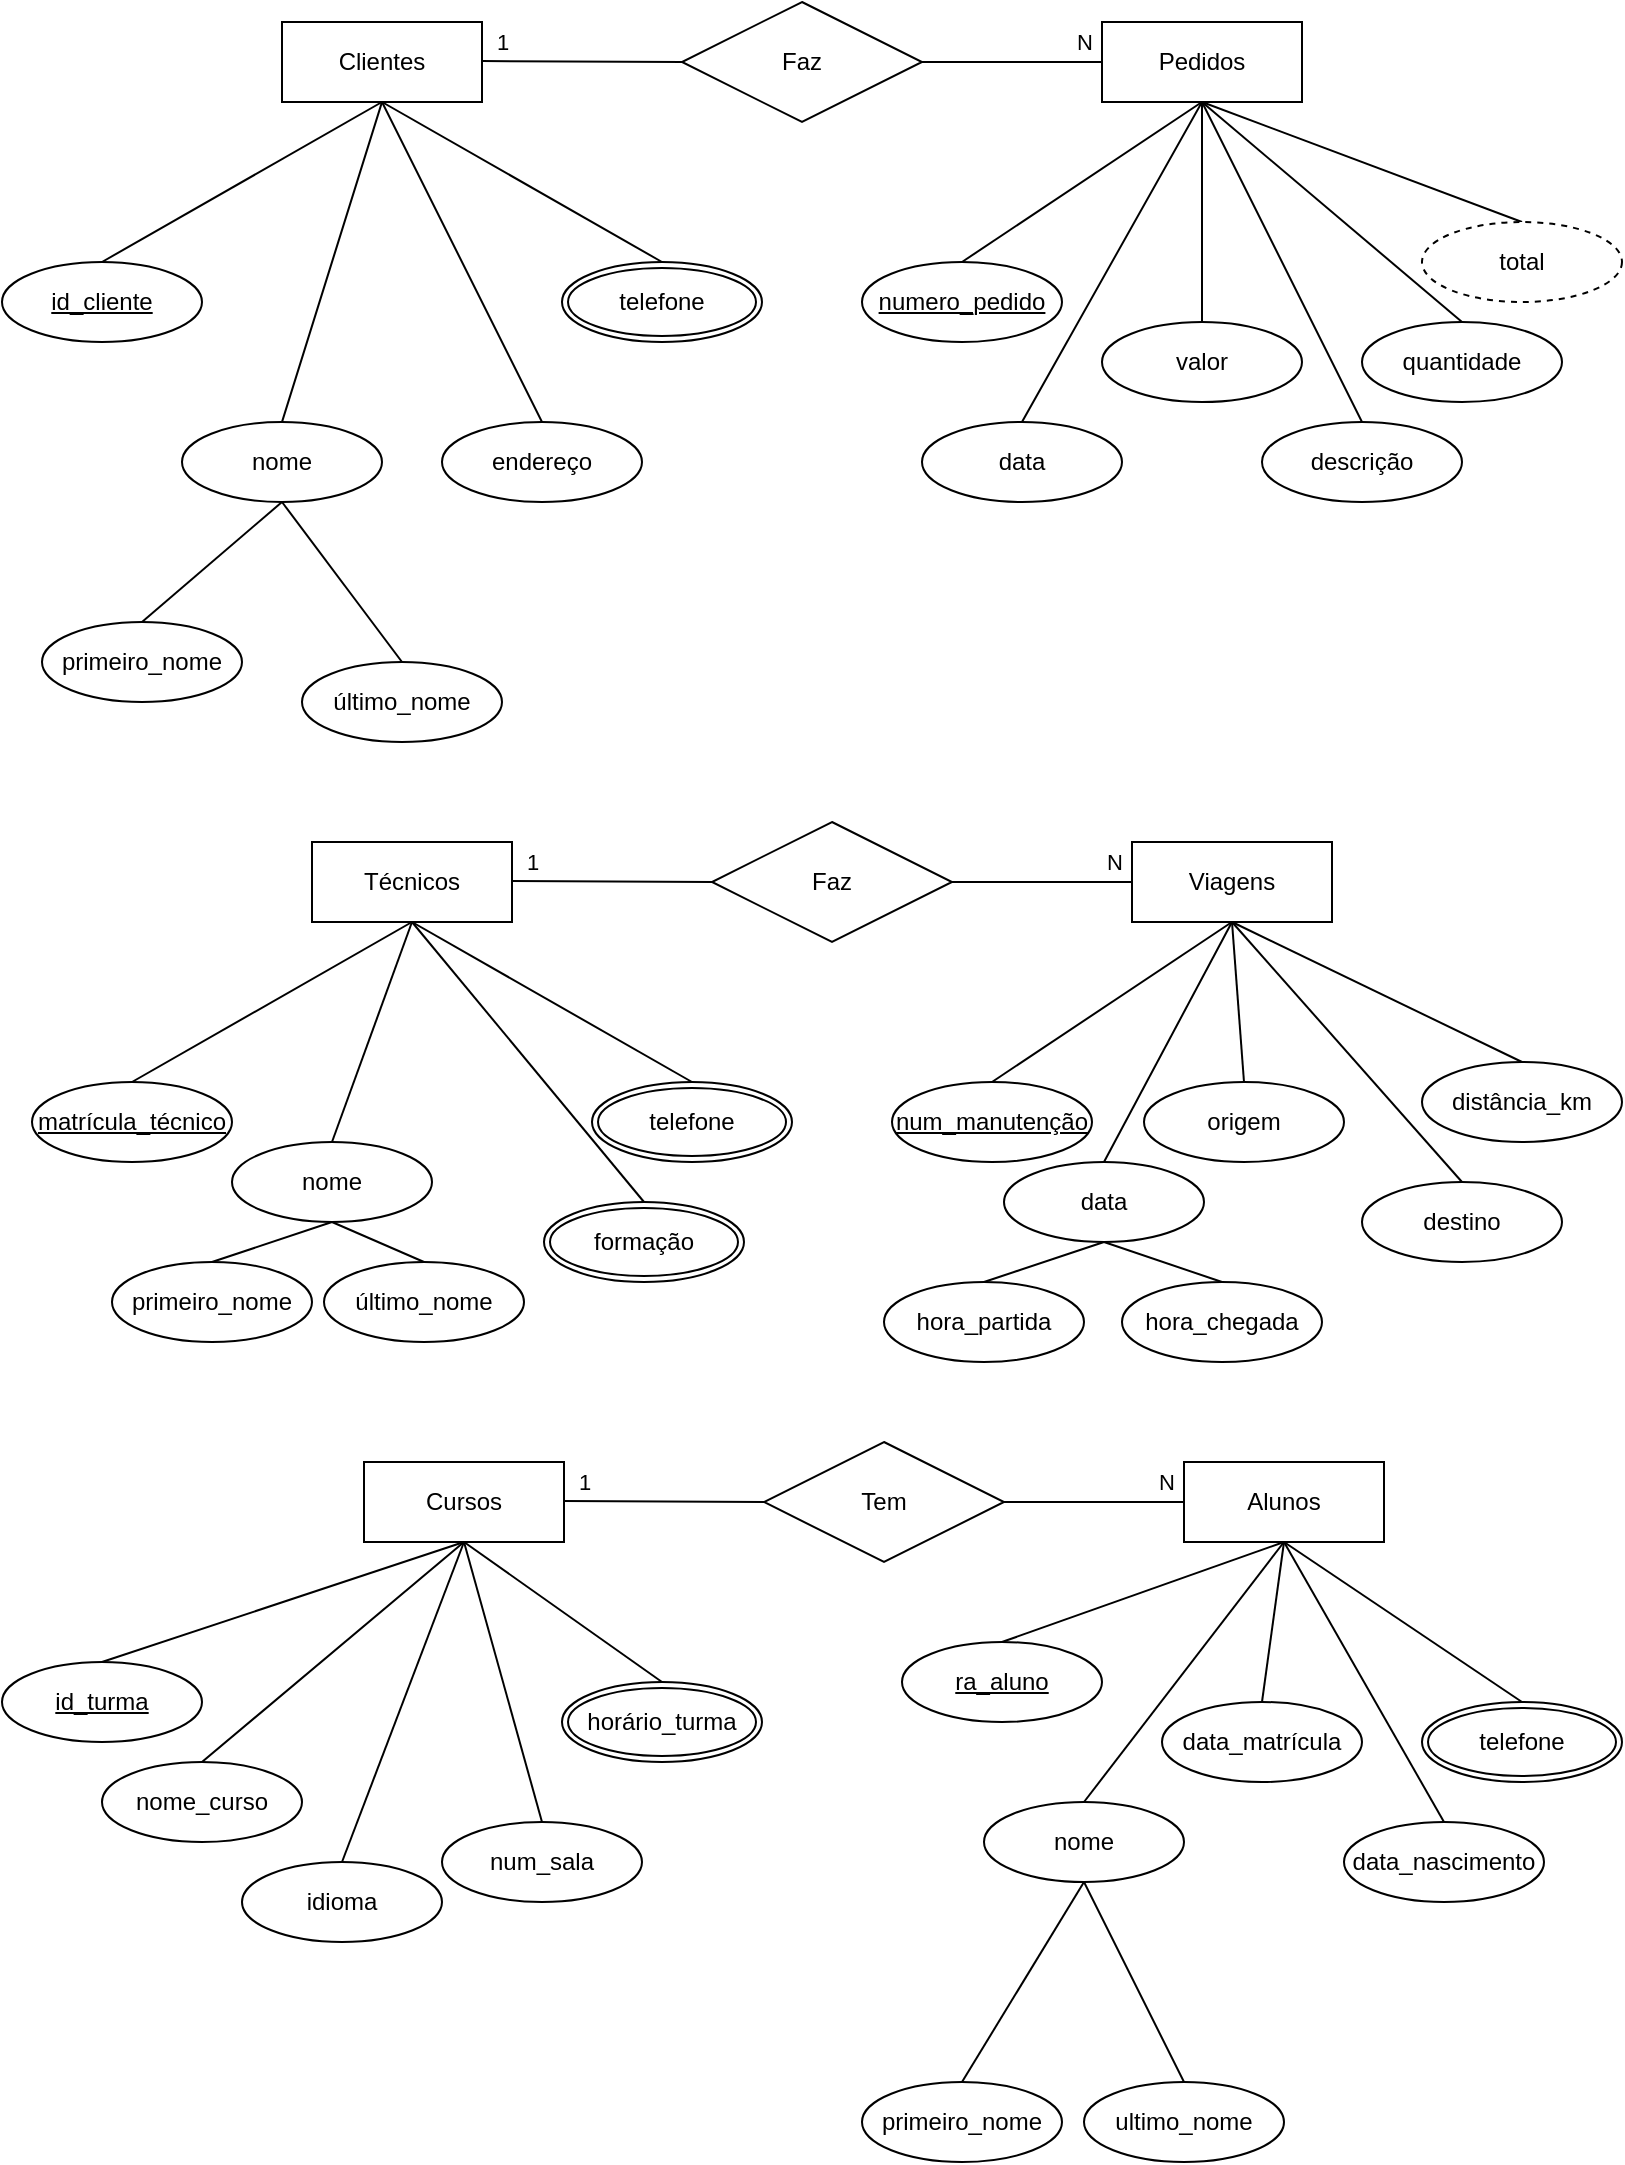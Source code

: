 <mxfile version="20.0.1" type="device"><diagram id="NiVf6t7fbQGXSbj0ummo" name="Page-1"><mxGraphModel dx="1108" dy="520" grid="1" gridSize="10" guides="1" tooltips="1" connect="1" arrows="1" fold="1" page="1" pageScale="1" pageWidth="827" pageHeight="1169" math="0" shadow="0"><root><mxCell id="0"/><mxCell id="1" parent="0"/><mxCell id="gO-bUASpNHKZjP7Zzicc-1" value="Pedidos" style="whiteSpace=wrap;html=1;align=center;" vertex="1" parent="1"><mxGeometry x="559" y="80" width="100" height="40" as="geometry"/></mxCell><mxCell id="gO-bUASpNHKZjP7Zzicc-2" value="Clientes" style="whiteSpace=wrap;html=1;align=center;" vertex="1" parent="1"><mxGeometry x="149" y="80" width="100" height="40" as="geometry"/></mxCell><mxCell id="gO-bUASpNHKZjP7Zzicc-3" value="id_cliente" style="ellipse;whiteSpace=wrap;html=1;align=center;fontStyle=4;" vertex="1" parent="1"><mxGeometry x="9" y="200" width="100" height="40" as="geometry"/></mxCell><mxCell id="gO-bUASpNHKZjP7Zzicc-5" value="endereço" style="ellipse;whiteSpace=wrap;html=1;align=center;" vertex="1" parent="1"><mxGeometry x="229" y="280" width="100" height="40" as="geometry"/></mxCell><mxCell id="gO-bUASpNHKZjP7Zzicc-6" value="nome" style="ellipse;whiteSpace=wrap;html=1;align=center;" vertex="1" parent="1"><mxGeometry x="99" y="280" width="100" height="40" as="geometry"/></mxCell><mxCell id="gO-bUASpNHKZjP7Zzicc-7" value="descrição" style="ellipse;whiteSpace=wrap;html=1;align=center;" vertex="1" parent="1"><mxGeometry x="639" y="280" width="100" height="40" as="geometry"/></mxCell><mxCell id="gO-bUASpNHKZjP7Zzicc-8" value="valor" style="ellipse;whiteSpace=wrap;html=1;align=center;" vertex="1" parent="1"><mxGeometry x="559" y="230" width="100" height="40" as="geometry"/></mxCell><mxCell id="gO-bUASpNHKZjP7Zzicc-9" value="data" style="ellipse;whiteSpace=wrap;html=1;align=center;" vertex="1" parent="1"><mxGeometry x="469" y="280" width="100" height="40" as="geometry"/></mxCell><mxCell id="gO-bUASpNHKZjP7Zzicc-10" value="numero_pedido" style="ellipse;whiteSpace=wrap;html=1;align=center;fontStyle=4;" vertex="1" parent="1"><mxGeometry x="439" y="200" width="100" height="40" as="geometry"/></mxCell><mxCell id="gO-bUASpNHKZjP7Zzicc-11" value="" style="endArrow=none;html=1;rounded=0;exitX=0.5;exitY=1;exitDx=0;exitDy=0;entryX=0.5;entryY=0;entryDx=0;entryDy=0;" edge="1" parent="1" source="gO-bUASpNHKZjP7Zzicc-2" target="gO-bUASpNHKZjP7Zzicc-27"><mxGeometry relative="1" as="geometry"><mxPoint x="219" y="190" as="sourcePoint"/><mxPoint x="349" y="180" as="targetPoint"/></mxGeometry></mxCell><mxCell id="gO-bUASpNHKZjP7Zzicc-12" value="" style="endArrow=none;html=1;rounded=0;entryX=0.5;entryY=0;entryDx=0;entryDy=0;exitX=0.5;exitY=1;exitDx=0;exitDy=0;" edge="1" parent="1" source="gO-bUASpNHKZjP7Zzicc-2" target="gO-bUASpNHKZjP7Zzicc-5"><mxGeometry relative="1" as="geometry"><mxPoint x="159" y="140" as="sourcePoint"/><mxPoint x="349" y="210" as="targetPoint"/></mxGeometry></mxCell><mxCell id="gO-bUASpNHKZjP7Zzicc-13" value="" style="endArrow=none;html=1;rounded=0;entryX=0.5;entryY=0;entryDx=0;entryDy=0;exitX=0.5;exitY=1;exitDx=0;exitDy=0;" edge="1" parent="1" source="gO-bUASpNHKZjP7Zzicc-2" target="gO-bUASpNHKZjP7Zzicc-6"><mxGeometry relative="1" as="geometry"><mxPoint x="169" y="150" as="sourcePoint"/><mxPoint x="309" y="290" as="targetPoint"/></mxGeometry></mxCell><mxCell id="gO-bUASpNHKZjP7Zzicc-14" value="" style="endArrow=none;html=1;rounded=0;entryX=0.5;entryY=0;entryDx=0;entryDy=0;" edge="1" parent="1" target="gO-bUASpNHKZjP7Zzicc-3"><mxGeometry relative="1" as="geometry"><mxPoint x="199" y="120" as="sourcePoint"/><mxPoint x="159" y="290" as="targetPoint"/></mxGeometry></mxCell><mxCell id="gO-bUASpNHKZjP7Zzicc-15" value="" style="endArrow=none;html=1;rounded=0;exitX=0.5;exitY=1;exitDx=0;exitDy=0;entryX=0.5;entryY=0;entryDx=0;entryDy=0;" edge="1" parent="1" source="gO-bUASpNHKZjP7Zzicc-1" target="gO-bUASpNHKZjP7Zzicc-7"><mxGeometry relative="1" as="geometry"><mxPoint x="609" y="130" as="sourcePoint"/><mxPoint x="729" y="140" as="targetPoint"/></mxGeometry></mxCell><mxCell id="gO-bUASpNHKZjP7Zzicc-16" value="" style="endArrow=none;html=1;rounded=0;entryX=0.5;entryY=0;entryDx=0;entryDy=0;exitX=0.5;exitY=1;exitDx=0;exitDy=0;" edge="1" parent="1" source="gO-bUASpNHKZjP7Zzicc-1" target="gO-bUASpNHKZjP7Zzicc-8"><mxGeometry relative="1" as="geometry"><mxPoint x="609" y="130" as="sourcePoint"/><mxPoint x="709" y="290" as="targetPoint"/></mxGeometry></mxCell><mxCell id="gO-bUASpNHKZjP7Zzicc-17" value="" style="endArrow=none;html=1;rounded=0;exitX=0.5;exitY=1;exitDx=0;exitDy=0;entryX=0.5;entryY=0;entryDx=0;entryDy=0;" edge="1" parent="1" source="gO-bUASpNHKZjP7Zzicc-1" target="gO-bUASpNHKZjP7Zzicc-9"><mxGeometry relative="1" as="geometry"><mxPoint x="609" y="130" as="sourcePoint"/><mxPoint x="559" y="290" as="targetPoint"/></mxGeometry></mxCell><mxCell id="gO-bUASpNHKZjP7Zzicc-18" value="" style="endArrow=none;html=1;rounded=0;entryX=0.5;entryY=0;entryDx=0;entryDy=0;exitX=0.5;exitY=1;exitDx=0;exitDy=0;" edge="1" parent="1" source="gO-bUASpNHKZjP7Zzicc-1" target="gO-bUASpNHKZjP7Zzicc-10"><mxGeometry relative="1" as="geometry"><mxPoint x="609" y="130" as="sourcePoint"/><mxPoint x="469" y="210" as="targetPoint"/></mxGeometry></mxCell><mxCell id="gO-bUASpNHKZjP7Zzicc-20" value="Faz" style="shape=rhombus;perimeter=rhombusPerimeter;whiteSpace=wrap;html=1;align=center;" vertex="1" parent="1"><mxGeometry x="349" y="70" width="120" height="60" as="geometry"/></mxCell><mxCell id="gO-bUASpNHKZjP7Zzicc-21" value="" style="endArrow=none;html=1;rounded=0;entryX=0;entryY=0.5;entryDx=0;entryDy=0;" edge="1" parent="1" target="gO-bUASpNHKZjP7Zzicc-20"><mxGeometry relative="1" as="geometry"><mxPoint x="249" y="99.5" as="sourcePoint"/><mxPoint x="409" y="99.5" as="targetPoint"/></mxGeometry></mxCell><mxCell id="gO-bUASpNHKZjP7Zzicc-32" value="1" style="edgeLabel;html=1;align=center;verticalAlign=middle;resizable=0;points=[];" vertex="1" connectable="0" parent="gO-bUASpNHKZjP7Zzicc-21"><mxGeometry x="0.24" y="3" relative="1" as="geometry"><mxPoint x="-52" y="-7" as="offset"/></mxGeometry></mxCell><mxCell id="gO-bUASpNHKZjP7Zzicc-22" value="N" style="endArrow=none;html=1;rounded=0;entryX=0;entryY=0.5;entryDx=0;entryDy=0;exitX=1;exitY=0.5;exitDx=0;exitDy=0;" edge="1" parent="1" source="gO-bUASpNHKZjP7Zzicc-20" target="gO-bUASpNHKZjP7Zzicc-1"><mxGeometry x="0.8" y="10" relative="1" as="geometry"><mxPoint x="479" y="130" as="sourcePoint"/><mxPoint x="509" y="130" as="targetPoint"/><mxPoint as="offset"/></mxGeometry></mxCell><mxCell id="gO-bUASpNHKZjP7Zzicc-23" value="primeiro_nome" style="ellipse;whiteSpace=wrap;html=1;align=center;" vertex="1" parent="1"><mxGeometry x="29" y="380" width="100" height="40" as="geometry"/></mxCell><mxCell id="gO-bUASpNHKZjP7Zzicc-24" value="último_nome" style="ellipse;whiteSpace=wrap;html=1;align=center;" vertex="1" parent="1"><mxGeometry x="159" y="400" width="100" height="40" as="geometry"/></mxCell><mxCell id="gO-bUASpNHKZjP7Zzicc-25" value="" style="endArrow=none;html=1;rounded=0;entryX=0.5;entryY=0;entryDx=0;entryDy=0;exitX=0.5;exitY=1;exitDx=0;exitDy=0;" edge="1" parent="1" source="gO-bUASpNHKZjP7Zzicc-6" target="gO-bUASpNHKZjP7Zzicc-23"><mxGeometry relative="1" as="geometry"><mxPoint x="169" y="350" as="sourcePoint"/><mxPoint x="99" y="480" as="targetPoint"/></mxGeometry></mxCell><mxCell id="gO-bUASpNHKZjP7Zzicc-26" value="" style="endArrow=none;html=1;rounded=0;entryX=0.5;entryY=0;entryDx=0;entryDy=0;exitX=0.5;exitY=1;exitDx=0;exitDy=0;" edge="1" parent="1" source="gO-bUASpNHKZjP7Zzicc-6" target="gO-bUASpNHKZjP7Zzicc-24"><mxGeometry relative="1" as="geometry"><mxPoint x="159" y="330" as="sourcePoint"/><mxPoint x="89" y="390" as="targetPoint"/></mxGeometry></mxCell><mxCell id="gO-bUASpNHKZjP7Zzicc-27" value="telefone" style="ellipse;shape=doubleEllipse;margin=3;whiteSpace=wrap;html=1;align=center;" vertex="1" parent="1"><mxGeometry x="289" y="200" width="100" height="40" as="geometry"/></mxCell><mxCell id="gO-bUASpNHKZjP7Zzicc-28" value="quantidade" style="ellipse;whiteSpace=wrap;html=1;align=center;" vertex="1" parent="1"><mxGeometry x="689" y="230" width="100" height="40" as="geometry"/></mxCell><mxCell id="gO-bUASpNHKZjP7Zzicc-29" value="" style="endArrow=none;html=1;rounded=0;exitX=0.5;exitY=1;exitDx=0;exitDy=0;entryX=0.5;entryY=0;entryDx=0;entryDy=0;" edge="1" parent="1" target="gO-bUASpNHKZjP7Zzicc-28" source="gO-bUASpNHKZjP7Zzicc-1"><mxGeometry relative="1" as="geometry"><mxPoint x="659" y="70" as="sourcePoint"/><mxPoint x="779" y="90" as="targetPoint"/></mxGeometry></mxCell><mxCell id="gO-bUASpNHKZjP7Zzicc-30" value="" style="endArrow=none;html=1;rounded=0;exitX=0.5;exitY=1;exitDx=0;exitDy=0;entryX=0.5;entryY=0;entryDx=0;entryDy=0;" edge="1" parent="1" source="gO-bUASpNHKZjP7Zzicc-1" target="gO-bUASpNHKZjP7Zzicc-31"><mxGeometry relative="1" as="geometry"><mxPoint x="659" y="100" as="sourcePoint"/><mxPoint x="819" y="180" as="targetPoint"/></mxGeometry></mxCell><mxCell id="gO-bUASpNHKZjP7Zzicc-31" value="total" style="ellipse;whiteSpace=wrap;html=1;align=center;dashed=1;" vertex="1" parent="1"><mxGeometry x="719" y="180" width="100" height="40" as="geometry"/></mxCell><mxCell id="gO-bUASpNHKZjP7Zzicc-33" value="Viagens" style="whiteSpace=wrap;html=1;align=center;" vertex="1" parent="1"><mxGeometry x="574" y="490" width="100" height="40" as="geometry"/></mxCell><mxCell id="gO-bUASpNHKZjP7Zzicc-34" value="Técnicos" style="whiteSpace=wrap;html=1;align=center;" vertex="1" parent="1"><mxGeometry x="164" y="490" width="100" height="40" as="geometry"/></mxCell><mxCell id="gO-bUASpNHKZjP7Zzicc-35" value="matrícula_técnico" style="ellipse;whiteSpace=wrap;html=1;align=center;fontStyle=4;" vertex="1" parent="1"><mxGeometry x="24" y="610" width="100" height="40" as="geometry"/></mxCell><mxCell id="gO-bUASpNHKZjP7Zzicc-37" value="nome" style="ellipse;whiteSpace=wrap;html=1;align=center;" vertex="1" parent="1"><mxGeometry x="124" y="640" width="100" height="40" as="geometry"/></mxCell><mxCell id="gO-bUASpNHKZjP7Zzicc-38" value="destino" style="ellipse;whiteSpace=wrap;html=1;align=center;" vertex="1" parent="1"><mxGeometry x="689" y="660" width="100" height="40" as="geometry"/></mxCell><mxCell id="gO-bUASpNHKZjP7Zzicc-39" value="origem" style="ellipse;whiteSpace=wrap;html=1;align=center;" vertex="1" parent="1"><mxGeometry x="580" y="610" width="100" height="40" as="geometry"/></mxCell><mxCell id="gO-bUASpNHKZjP7Zzicc-40" value="data" style="ellipse;whiteSpace=wrap;html=1;align=center;" vertex="1" parent="1"><mxGeometry x="510" y="650" width="100" height="40" as="geometry"/></mxCell><mxCell id="gO-bUASpNHKZjP7Zzicc-41" value="num_manutenção" style="ellipse;whiteSpace=wrap;html=1;align=center;fontStyle=4;" vertex="1" parent="1"><mxGeometry x="454" y="610" width="100" height="40" as="geometry"/></mxCell><mxCell id="gO-bUASpNHKZjP7Zzicc-42" value="" style="endArrow=none;html=1;rounded=0;exitX=0.5;exitY=1;exitDx=0;exitDy=0;entryX=0.5;entryY=0;entryDx=0;entryDy=0;" edge="1" parent="1" source="gO-bUASpNHKZjP7Zzicc-34" target="gO-bUASpNHKZjP7Zzicc-58"><mxGeometry relative="1" as="geometry"><mxPoint x="234" y="600" as="sourcePoint"/><mxPoint x="364" y="590" as="targetPoint"/></mxGeometry></mxCell><mxCell id="gO-bUASpNHKZjP7Zzicc-43" value="" style="endArrow=none;html=1;rounded=0;exitX=0.5;exitY=1;exitDx=0;exitDy=0;entryX=0.5;entryY=0;entryDx=0;entryDy=0;" edge="1" parent="1" source="gO-bUASpNHKZjP7Zzicc-34" target="gO-bUASpNHKZjP7Zzicc-63"><mxGeometry relative="1" as="geometry"><mxPoint x="174" y="550" as="sourcePoint"/><mxPoint x="315" y="680" as="targetPoint"/></mxGeometry></mxCell><mxCell id="gO-bUASpNHKZjP7Zzicc-44" value="" style="endArrow=none;html=1;rounded=0;entryX=0.5;entryY=0;entryDx=0;entryDy=0;exitX=0.5;exitY=1;exitDx=0;exitDy=0;" edge="1" parent="1" source="gO-bUASpNHKZjP7Zzicc-34" target="gO-bUASpNHKZjP7Zzicc-37"><mxGeometry relative="1" as="geometry"><mxPoint x="184" y="560" as="sourcePoint"/><mxPoint x="324" y="700" as="targetPoint"/></mxGeometry></mxCell><mxCell id="gO-bUASpNHKZjP7Zzicc-45" value="" style="endArrow=none;html=1;rounded=0;entryX=0.5;entryY=0;entryDx=0;entryDy=0;" edge="1" parent="1" target="gO-bUASpNHKZjP7Zzicc-35"><mxGeometry relative="1" as="geometry"><mxPoint x="214" y="530" as="sourcePoint"/><mxPoint x="174" y="700" as="targetPoint"/></mxGeometry></mxCell><mxCell id="gO-bUASpNHKZjP7Zzicc-46" value="" style="endArrow=none;html=1;rounded=0;exitX=0.5;exitY=1;exitDx=0;exitDy=0;entryX=0.5;entryY=0;entryDx=0;entryDy=0;" edge="1" parent="1" source="gO-bUASpNHKZjP7Zzicc-33" target="gO-bUASpNHKZjP7Zzicc-38"><mxGeometry relative="1" as="geometry"><mxPoint x="624" y="540" as="sourcePoint"/><mxPoint x="744" y="550" as="targetPoint"/></mxGeometry></mxCell><mxCell id="gO-bUASpNHKZjP7Zzicc-47" value="" style="endArrow=none;html=1;rounded=0;entryX=0.5;entryY=0;entryDx=0;entryDy=0;exitX=0.5;exitY=1;exitDx=0;exitDy=0;" edge="1" parent="1" source="gO-bUASpNHKZjP7Zzicc-33" target="gO-bUASpNHKZjP7Zzicc-39"><mxGeometry relative="1" as="geometry"><mxPoint x="624" y="540" as="sourcePoint"/><mxPoint x="724" y="700" as="targetPoint"/></mxGeometry></mxCell><mxCell id="gO-bUASpNHKZjP7Zzicc-48" value="" style="endArrow=none;html=1;rounded=0;exitX=0.5;exitY=1;exitDx=0;exitDy=0;entryX=0.5;entryY=0;entryDx=0;entryDy=0;" edge="1" parent="1" source="gO-bUASpNHKZjP7Zzicc-33" target="gO-bUASpNHKZjP7Zzicc-40"><mxGeometry relative="1" as="geometry"><mxPoint x="624" y="540" as="sourcePoint"/><mxPoint x="574" y="700" as="targetPoint"/></mxGeometry></mxCell><mxCell id="gO-bUASpNHKZjP7Zzicc-49" value="" style="endArrow=none;html=1;rounded=0;entryX=0.5;entryY=0;entryDx=0;entryDy=0;exitX=0.5;exitY=1;exitDx=0;exitDy=0;" edge="1" parent="1" source="gO-bUASpNHKZjP7Zzicc-33" target="gO-bUASpNHKZjP7Zzicc-41"><mxGeometry relative="1" as="geometry"><mxPoint x="624" y="540" as="sourcePoint"/><mxPoint x="484" y="620" as="targetPoint"/></mxGeometry></mxCell><mxCell id="gO-bUASpNHKZjP7Zzicc-50" value="Faz" style="shape=rhombus;perimeter=rhombusPerimeter;whiteSpace=wrap;html=1;align=center;" vertex="1" parent="1"><mxGeometry x="364" y="480" width="120" height="60" as="geometry"/></mxCell><mxCell id="gO-bUASpNHKZjP7Zzicc-51" value="" style="endArrow=none;html=1;rounded=0;entryX=0;entryY=0.5;entryDx=0;entryDy=0;" edge="1" parent="1" target="gO-bUASpNHKZjP7Zzicc-50"><mxGeometry relative="1" as="geometry"><mxPoint x="264" y="509.5" as="sourcePoint"/><mxPoint x="424" y="509.5" as="targetPoint"/></mxGeometry></mxCell><mxCell id="gO-bUASpNHKZjP7Zzicc-52" value="1" style="edgeLabel;html=1;align=center;verticalAlign=middle;resizable=0;points=[];" vertex="1" connectable="0" parent="gO-bUASpNHKZjP7Zzicc-51"><mxGeometry x="0.24" y="3" relative="1" as="geometry"><mxPoint x="-52" y="-7" as="offset"/></mxGeometry></mxCell><mxCell id="gO-bUASpNHKZjP7Zzicc-53" value="N" style="endArrow=none;html=1;rounded=0;entryX=0;entryY=0.5;entryDx=0;entryDy=0;exitX=1;exitY=0.5;exitDx=0;exitDy=0;" edge="1" parent="1" source="gO-bUASpNHKZjP7Zzicc-50" target="gO-bUASpNHKZjP7Zzicc-33"><mxGeometry x="0.8" y="10" relative="1" as="geometry"><mxPoint x="494" y="540" as="sourcePoint"/><mxPoint x="524" y="540" as="targetPoint"/><mxPoint as="offset"/></mxGeometry></mxCell><mxCell id="gO-bUASpNHKZjP7Zzicc-54" value="primeiro_nome" style="ellipse;whiteSpace=wrap;html=1;align=center;" vertex="1" parent="1"><mxGeometry x="64" y="700" width="100" height="40" as="geometry"/></mxCell><mxCell id="gO-bUASpNHKZjP7Zzicc-55" value="último_nome" style="ellipse;whiteSpace=wrap;html=1;align=center;" vertex="1" parent="1"><mxGeometry x="170" y="700" width="100" height="40" as="geometry"/></mxCell><mxCell id="gO-bUASpNHKZjP7Zzicc-56" value="" style="endArrow=none;html=1;rounded=0;exitX=0.5;exitY=1;exitDx=0;exitDy=0;entryX=0.5;entryY=0;entryDx=0;entryDy=0;" edge="1" parent="1" source="gO-bUASpNHKZjP7Zzicc-37" target="gO-bUASpNHKZjP7Zzicc-54"><mxGeometry relative="1" as="geometry"><mxPoint x="184" y="760" as="sourcePoint"/><mxPoint x="100" y="690" as="targetPoint"/></mxGeometry></mxCell><mxCell id="gO-bUASpNHKZjP7Zzicc-57" value="" style="endArrow=none;html=1;rounded=0;entryX=0.5;entryY=0;entryDx=0;entryDy=0;exitX=0.5;exitY=1;exitDx=0;exitDy=0;" edge="1" parent="1" source="gO-bUASpNHKZjP7Zzicc-37" target="gO-bUASpNHKZjP7Zzicc-55"><mxGeometry relative="1" as="geometry"><mxPoint x="174" y="740" as="sourcePoint"/><mxPoint x="104" y="800" as="targetPoint"/></mxGeometry></mxCell><mxCell id="gO-bUASpNHKZjP7Zzicc-58" value="telefone" style="ellipse;shape=doubleEllipse;margin=3;whiteSpace=wrap;html=1;align=center;" vertex="1" parent="1"><mxGeometry x="304" y="610" width="100" height="40" as="geometry"/></mxCell><mxCell id="gO-bUASpNHKZjP7Zzicc-59" value="distância_km" style="ellipse;whiteSpace=wrap;html=1;align=center;" vertex="1" parent="1"><mxGeometry x="719" y="600" width="100" height="40" as="geometry"/></mxCell><mxCell id="gO-bUASpNHKZjP7Zzicc-60" value="" style="endArrow=none;html=1;rounded=0;exitX=0.5;exitY=1;exitDx=0;exitDy=0;entryX=0.5;entryY=0;entryDx=0;entryDy=0;" edge="1" parent="1" source="gO-bUASpNHKZjP7Zzicc-33" target="gO-bUASpNHKZjP7Zzicc-59"><mxGeometry relative="1" as="geometry"><mxPoint x="674" y="480" as="sourcePoint"/><mxPoint x="794" y="500" as="targetPoint"/></mxGeometry></mxCell><mxCell id="gO-bUASpNHKZjP7Zzicc-63" value="formação" style="ellipse;shape=doubleEllipse;margin=3;whiteSpace=wrap;html=1;align=center;" vertex="1" parent="1"><mxGeometry x="280" y="670" width="100" height="40" as="geometry"/></mxCell><mxCell id="gO-bUASpNHKZjP7Zzicc-64" value="" style="endArrow=none;html=1;rounded=0;exitX=0.5;exitY=1;exitDx=0;exitDy=0;entryX=0.5;entryY=0;entryDx=0;entryDy=0;" edge="1" parent="1" source="gO-bUASpNHKZjP7Zzicc-40" target="gO-bUASpNHKZjP7Zzicc-67"><mxGeometry relative="1" as="geometry"><mxPoint x="595" y="730" as="sourcePoint"/><mxPoint x="595" y="770" as="targetPoint"/></mxGeometry></mxCell><mxCell id="gO-bUASpNHKZjP7Zzicc-65" value="" style="endArrow=none;html=1;rounded=0;exitX=0.5;exitY=1;exitDx=0;exitDy=0;entryX=0.5;entryY=0;entryDx=0;entryDy=0;" edge="1" parent="1" source="gO-bUASpNHKZjP7Zzicc-40" target="gO-bUASpNHKZjP7Zzicc-66"><mxGeometry relative="1" as="geometry"><mxPoint x="544" y="740" as="sourcePoint"/><mxPoint x="485" y="770" as="targetPoint"/></mxGeometry></mxCell><mxCell id="gO-bUASpNHKZjP7Zzicc-66" value="hora_partida" style="ellipse;whiteSpace=wrap;html=1;align=center;" vertex="1" parent="1"><mxGeometry x="450" y="710" width="100" height="40" as="geometry"/></mxCell><mxCell id="gO-bUASpNHKZjP7Zzicc-67" value="hora_chegada" style="ellipse;whiteSpace=wrap;html=1;align=center;" vertex="1" parent="1"><mxGeometry x="569" y="710" width="100" height="40" as="geometry"/></mxCell><mxCell id="gO-bUASpNHKZjP7Zzicc-68" value="Alunos" style="whiteSpace=wrap;html=1;align=center;" vertex="1" parent="1"><mxGeometry x="600" y="800" width="100" height="40" as="geometry"/></mxCell><mxCell id="gO-bUASpNHKZjP7Zzicc-69" value="Cursos" style="whiteSpace=wrap;html=1;align=center;" vertex="1" parent="1"><mxGeometry x="190" y="800" width="100" height="40" as="geometry"/></mxCell><mxCell id="gO-bUASpNHKZjP7Zzicc-70" value="id_turma" style="ellipse;whiteSpace=wrap;html=1;align=center;fontStyle=4;" vertex="1" parent="1"><mxGeometry x="9" y="900" width="100" height="40" as="geometry"/></mxCell><mxCell id="gO-bUASpNHKZjP7Zzicc-71" value="nome_curso" style="ellipse;whiteSpace=wrap;html=1;align=center;" vertex="1" parent="1"><mxGeometry x="59" y="950" width="100" height="40" as="geometry"/></mxCell><mxCell id="gO-bUASpNHKZjP7Zzicc-72" value="data_nascimento" style="ellipse;whiteSpace=wrap;html=1;align=center;" vertex="1" parent="1"><mxGeometry x="680" y="980" width="100" height="40" as="geometry"/></mxCell><mxCell id="gO-bUASpNHKZjP7Zzicc-73" value="data_matrícula" style="ellipse;whiteSpace=wrap;html=1;align=center;" vertex="1" parent="1"><mxGeometry x="589" y="920" width="100" height="40" as="geometry"/></mxCell><mxCell id="gO-bUASpNHKZjP7Zzicc-74" value="nome" style="ellipse;whiteSpace=wrap;html=1;align=center;" vertex="1" parent="1"><mxGeometry x="500" y="970" width="100" height="40" as="geometry"/></mxCell><mxCell id="gO-bUASpNHKZjP7Zzicc-75" value="ra_aluno" style="ellipse;whiteSpace=wrap;html=1;align=center;fontStyle=4;" vertex="1" parent="1"><mxGeometry x="459" y="890" width="100" height="40" as="geometry"/></mxCell><mxCell id="gO-bUASpNHKZjP7Zzicc-77" value="" style="endArrow=none;html=1;rounded=0;exitX=0.5;exitY=1;exitDx=0;exitDy=0;entryX=0.5;entryY=0;entryDx=0;entryDy=0;" edge="1" parent="1" source="gO-bUASpNHKZjP7Zzicc-69" target="gO-bUASpNHKZjP7Zzicc-95"><mxGeometry relative="1" as="geometry"><mxPoint x="200" y="860" as="sourcePoint"/><mxPoint x="341" y="990" as="targetPoint"/></mxGeometry></mxCell><mxCell id="gO-bUASpNHKZjP7Zzicc-78" value="" style="endArrow=none;html=1;rounded=0;entryX=0.5;entryY=0;entryDx=0;entryDy=0;exitX=0.5;exitY=1;exitDx=0;exitDy=0;" edge="1" parent="1" source="gO-bUASpNHKZjP7Zzicc-69" target="gO-bUASpNHKZjP7Zzicc-71"><mxGeometry relative="1" as="geometry"><mxPoint x="210" y="870" as="sourcePoint"/><mxPoint x="350" y="1010" as="targetPoint"/></mxGeometry></mxCell><mxCell id="gO-bUASpNHKZjP7Zzicc-79" value="" style="endArrow=none;html=1;rounded=0;entryX=0.5;entryY=0;entryDx=0;entryDy=0;" edge="1" parent="1" target="gO-bUASpNHKZjP7Zzicc-70"><mxGeometry relative="1" as="geometry"><mxPoint x="240" y="840" as="sourcePoint"/><mxPoint x="200" y="1010" as="targetPoint"/></mxGeometry></mxCell><mxCell id="gO-bUASpNHKZjP7Zzicc-80" value="" style="endArrow=none;html=1;rounded=0;exitX=0.5;exitY=1;exitDx=0;exitDy=0;entryX=0.5;entryY=0;entryDx=0;entryDy=0;" edge="1" parent="1" source="gO-bUASpNHKZjP7Zzicc-68" target="gO-bUASpNHKZjP7Zzicc-72"><mxGeometry relative="1" as="geometry"><mxPoint x="650" y="850" as="sourcePoint"/><mxPoint x="770" y="860" as="targetPoint"/></mxGeometry></mxCell><mxCell id="gO-bUASpNHKZjP7Zzicc-81" value="" style="endArrow=none;html=1;rounded=0;entryX=0.5;entryY=0;entryDx=0;entryDy=0;exitX=0.5;exitY=1;exitDx=0;exitDy=0;" edge="1" parent="1" source="gO-bUASpNHKZjP7Zzicc-68" target="gO-bUASpNHKZjP7Zzicc-73"><mxGeometry relative="1" as="geometry"><mxPoint x="650" y="850" as="sourcePoint"/><mxPoint x="750" y="1010" as="targetPoint"/></mxGeometry></mxCell><mxCell id="gO-bUASpNHKZjP7Zzicc-82" value="" style="endArrow=none;html=1;rounded=0;exitX=0.5;exitY=1;exitDx=0;exitDy=0;entryX=0.5;entryY=0;entryDx=0;entryDy=0;" edge="1" parent="1" source="gO-bUASpNHKZjP7Zzicc-68" target="gO-bUASpNHKZjP7Zzicc-74"><mxGeometry relative="1" as="geometry"><mxPoint x="650" y="850" as="sourcePoint"/><mxPoint x="600" y="1010" as="targetPoint"/></mxGeometry></mxCell><mxCell id="gO-bUASpNHKZjP7Zzicc-83" value="" style="endArrow=none;html=1;rounded=0;entryX=0.5;entryY=0;entryDx=0;entryDy=0;exitX=0.5;exitY=1;exitDx=0;exitDy=0;" edge="1" parent="1" source="gO-bUASpNHKZjP7Zzicc-68" target="gO-bUASpNHKZjP7Zzicc-75"><mxGeometry relative="1" as="geometry"><mxPoint x="650" y="850" as="sourcePoint"/><mxPoint x="510" y="930" as="targetPoint"/></mxGeometry></mxCell><mxCell id="gO-bUASpNHKZjP7Zzicc-84" value="Tem" style="shape=rhombus;perimeter=rhombusPerimeter;whiteSpace=wrap;html=1;align=center;" vertex="1" parent="1"><mxGeometry x="390" y="790" width="120" height="60" as="geometry"/></mxCell><mxCell id="gO-bUASpNHKZjP7Zzicc-85" value="" style="endArrow=none;html=1;rounded=0;entryX=0;entryY=0.5;entryDx=0;entryDy=0;" edge="1" parent="1" target="gO-bUASpNHKZjP7Zzicc-84"><mxGeometry relative="1" as="geometry"><mxPoint x="290" y="819.5" as="sourcePoint"/><mxPoint x="450" y="819.5" as="targetPoint"/></mxGeometry></mxCell><mxCell id="gO-bUASpNHKZjP7Zzicc-86" value="1" style="edgeLabel;html=1;align=center;verticalAlign=middle;resizable=0;points=[];" vertex="1" connectable="0" parent="gO-bUASpNHKZjP7Zzicc-85"><mxGeometry x="0.24" y="3" relative="1" as="geometry"><mxPoint x="-52" y="-7" as="offset"/></mxGeometry></mxCell><mxCell id="gO-bUASpNHKZjP7Zzicc-87" value="N" style="endArrow=none;html=1;rounded=0;entryX=0;entryY=0.5;entryDx=0;entryDy=0;exitX=1;exitY=0.5;exitDx=0;exitDy=0;" edge="1" parent="1" source="gO-bUASpNHKZjP7Zzicc-84" target="gO-bUASpNHKZjP7Zzicc-68"><mxGeometry x="0.8" y="10" relative="1" as="geometry"><mxPoint x="520" y="850" as="sourcePoint"/><mxPoint x="550" y="850" as="targetPoint"/><mxPoint as="offset"/></mxGeometry></mxCell><mxCell id="gO-bUASpNHKZjP7Zzicc-88" value="idioma" style="ellipse;whiteSpace=wrap;html=1;align=center;" vertex="1" parent="1"><mxGeometry x="129" y="1000" width="100" height="40" as="geometry"/></mxCell><mxCell id="gO-bUASpNHKZjP7Zzicc-89" value="num_sala" style="ellipse;whiteSpace=wrap;html=1;align=center;" vertex="1" parent="1"><mxGeometry x="229" y="980" width="100" height="40" as="geometry"/></mxCell><mxCell id="gO-bUASpNHKZjP7Zzicc-90" value="" style="endArrow=none;html=1;rounded=0;entryX=0.5;entryY=0;entryDx=0;entryDy=0;exitX=0.5;exitY=1;exitDx=0;exitDy=0;" edge="1" parent="1" source="gO-bUASpNHKZjP7Zzicc-69" target="gO-bUASpNHKZjP7Zzicc-88"><mxGeometry relative="1" as="geometry"><mxPoint x="210" y="1070" as="sourcePoint"/><mxPoint x="140" y="1200" as="targetPoint"/></mxGeometry></mxCell><mxCell id="gO-bUASpNHKZjP7Zzicc-91" value="" style="endArrow=none;html=1;rounded=0;entryX=0.5;entryY=0;entryDx=0;entryDy=0;exitX=0.5;exitY=1;exitDx=0;exitDy=0;" edge="1" parent="1" source="gO-bUASpNHKZjP7Zzicc-69" target="gO-bUASpNHKZjP7Zzicc-89"><mxGeometry relative="1" as="geometry"><mxPoint x="200" y="1050" as="sourcePoint"/><mxPoint x="130" y="1110" as="targetPoint"/></mxGeometry></mxCell><mxCell id="gO-bUASpNHKZjP7Zzicc-94" value="" style="endArrow=none;html=1;rounded=0;exitX=0.5;exitY=1;exitDx=0;exitDy=0;entryX=0.5;entryY=0;entryDx=0;entryDy=0;" edge="1" parent="1" source="gO-bUASpNHKZjP7Zzicc-68" target="gO-bUASpNHKZjP7Zzicc-100"><mxGeometry relative="1" as="geometry"><mxPoint x="700" y="790" as="sourcePoint"/><mxPoint x="795" y="910" as="targetPoint"/></mxGeometry></mxCell><mxCell id="gO-bUASpNHKZjP7Zzicc-95" value="horário_turma" style="ellipse;shape=doubleEllipse;margin=3;whiteSpace=wrap;html=1;align=center;" vertex="1" parent="1"><mxGeometry x="289" y="910" width="100" height="40" as="geometry"/></mxCell><mxCell id="gO-bUASpNHKZjP7Zzicc-96" value="" style="endArrow=none;html=1;rounded=0;exitX=0.5;exitY=1;exitDx=0;exitDy=0;entryX=0.5;entryY=0;entryDx=0;entryDy=0;" edge="1" parent="1" source="gO-bUASpNHKZjP7Zzicc-74" target="gO-bUASpNHKZjP7Zzicc-99"><mxGeometry relative="1" as="geometry"><mxPoint x="621" y="1040" as="sourcePoint"/><mxPoint x="621" y="1080" as="targetPoint"/></mxGeometry></mxCell><mxCell id="gO-bUASpNHKZjP7Zzicc-97" value="" style="endArrow=none;html=1;rounded=0;exitX=0.5;exitY=1;exitDx=0;exitDy=0;entryX=0.5;entryY=0;entryDx=0;entryDy=0;" edge="1" parent="1" source="gO-bUASpNHKZjP7Zzicc-74" target="gO-bUASpNHKZjP7Zzicc-98"><mxGeometry relative="1" as="geometry"><mxPoint x="570" y="1050" as="sourcePoint"/><mxPoint x="511" y="1080" as="targetPoint"/></mxGeometry></mxCell><mxCell id="gO-bUASpNHKZjP7Zzicc-98" value="primeiro_nome" style="ellipse;whiteSpace=wrap;html=1;align=center;" vertex="1" parent="1"><mxGeometry x="439" y="1110" width="100" height="40" as="geometry"/></mxCell><mxCell id="gO-bUASpNHKZjP7Zzicc-99" value="ultimo_nome" style="ellipse;whiteSpace=wrap;html=1;align=center;" vertex="1" parent="1"><mxGeometry x="550" y="1110" width="100" height="40" as="geometry"/></mxCell><mxCell id="gO-bUASpNHKZjP7Zzicc-100" value="telefone" style="ellipse;shape=doubleEllipse;margin=3;whiteSpace=wrap;html=1;align=center;" vertex="1" parent="1"><mxGeometry x="719" y="920" width="100" height="40" as="geometry"/></mxCell></root></mxGraphModel></diagram></mxfile>